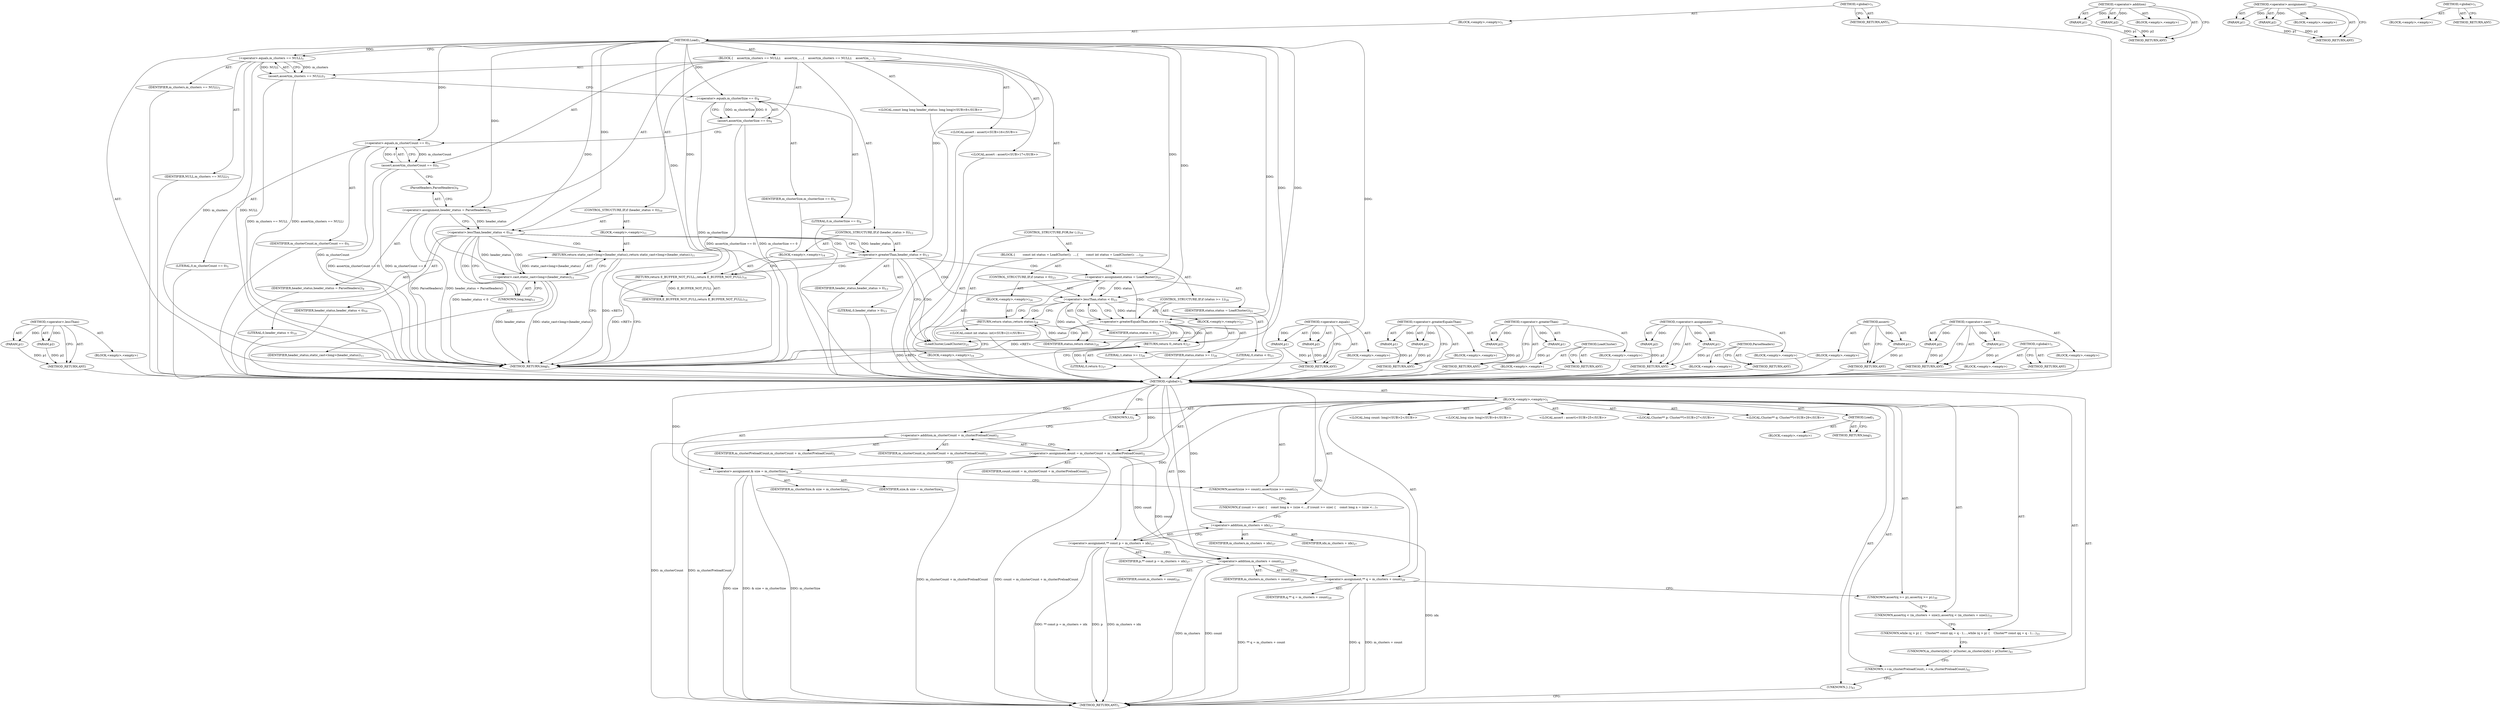 digraph "&lt;global&gt;" {
vulnerable_105 [label=<(METHOD,&lt;operator&gt;.lessThan)>];
vulnerable_106 [label=<(PARAM,p1)>];
vulnerable_107 [label=<(PARAM,p2)>];
vulnerable_108 [label=<(BLOCK,&lt;empty&gt;,&lt;empty&gt;)>];
vulnerable_109 [label=<(METHOD_RETURN,ANY)>];
vulnerable_6 [label=<(METHOD,&lt;global&gt;)<SUB>1</SUB>>];
vulnerable_7 [label=<(BLOCK,&lt;empty&gt;,&lt;empty&gt;)<SUB>1</SUB>>];
vulnerable_8 [label=<(METHOD,Load)<SUB>1</SUB>>];
vulnerable_9 [label=<(BLOCK,{
    assert(m_clusters == NULL);
    assert(m_...,{
    assert(m_clusters == NULL);
    assert(m_...)<SUB>2</SUB>>];
vulnerable_10 [label=<(assert,assert(m_clusters == NULL))<SUB>3</SUB>>];
vulnerable_11 [label=<(&lt;operator&gt;.equals,m_clusters == NULL)<SUB>3</SUB>>];
vulnerable_12 [label=<(IDENTIFIER,m_clusters,m_clusters == NULL)<SUB>3</SUB>>];
vulnerable_13 [label=<(IDENTIFIER,NULL,m_clusters == NULL)<SUB>3</SUB>>];
vulnerable_14 [label=<(assert,assert(m_clusterSize == 0))<SUB>4</SUB>>];
vulnerable_15 [label=<(&lt;operator&gt;.equals,m_clusterSize == 0)<SUB>4</SUB>>];
vulnerable_16 [label=<(IDENTIFIER,m_clusterSize,m_clusterSize == 0)<SUB>4</SUB>>];
vulnerable_17 [label=<(LITERAL,0,m_clusterSize == 0)<SUB>4</SUB>>];
vulnerable_18 [label=<(assert,assert(m_clusterCount == 0))<SUB>5</SUB>>];
vulnerable_19 [label=<(&lt;operator&gt;.equals,m_clusterCount == 0)<SUB>5</SUB>>];
vulnerable_20 [label=<(IDENTIFIER,m_clusterCount,m_clusterCount == 0)<SUB>5</SUB>>];
vulnerable_21 [label=<(LITERAL,0,m_clusterCount == 0)<SUB>5</SUB>>];
vulnerable_22 [label="<(LOCAL,const long long header_status: long long)<SUB>8</SUB>>"];
vulnerable_23 [label=<(&lt;operator&gt;.assignment,header_status = ParseHeaders())<SUB>8</SUB>>];
vulnerable_24 [label=<(IDENTIFIER,header_status,header_status = ParseHeaders())<SUB>8</SUB>>];
vulnerable_25 [label=<(ParseHeaders,ParseHeaders())<SUB>8</SUB>>];
vulnerable_26 [label=<(CONTROL_STRUCTURE,IF,if (header_status &lt; 0))<SUB>10</SUB>>];
vulnerable_27 [label=<(&lt;operator&gt;.lessThan,header_status &lt; 0)<SUB>10</SUB>>];
vulnerable_28 [label=<(IDENTIFIER,header_status,header_status &lt; 0)<SUB>10</SUB>>];
vulnerable_29 [label=<(LITERAL,0,header_status &lt; 0)<SUB>10</SUB>>];
vulnerable_30 [label=<(BLOCK,&lt;empty&gt;,&lt;empty&gt;)<SUB>11</SUB>>];
vulnerable_31 [label=<(RETURN,return static_cast&lt;long&gt;(header_status);,return static_cast&lt;long&gt;(header_status);)<SUB>11</SUB>>];
vulnerable_32 [label=<(&lt;operator&gt;.cast,static_cast&lt;long&gt;(header_status))<SUB>11</SUB>>];
vulnerable_33 [label=<(UNKNOWN,long,long)<SUB>11</SUB>>];
vulnerable_34 [label=<(IDENTIFIER,header_status,static_cast&lt;long&gt;(header_status))<SUB>11</SUB>>];
vulnerable_35 [label=<(CONTROL_STRUCTURE,IF,if (header_status &gt; 0))<SUB>13</SUB>>];
vulnerable_36 [label=<(&lt;operator&gt;.greaterThan,header_status &gt; 0)<SUB>13</SUB>>];
vulnerable_37 [label=<(IDENTIFIER,header_status,header_status &gt; 0)<SUB>13</SUB>>];
vulnerable_38 [label=<(LITERAL,0,header_status &gt; 0)<SUB>13</SUB>>];
vulnerable_39 [label=<(BLOCK,&lt;empty&gt;,&lt;empty&gt;)<SUB>14</SUB>>];
vulnerable_40 [label=<(RETURN,return E_BUFFER_NOT_FULL;,return E_BUFFER_NOT_FULL;)<SUB>14</SUB>>];
vulnerable_41 [label=<(IDENTIFIER,E_BUFFER_NOT_FULL,return E_BUFFER_NOT_FULL;)<SUB>14</SUB>>];
vulnerable_42 [label="<(LOCAL,assert : assert)<SUB>16</SUB>>"];
vulnerable_43 [label="<(LOCAL,assert : assert)<SUB>17</SUB>>"];
vulnerable_44 [label=<(CONTROL_STRUCTURE,FOR,for (;;))<SUB>19</SUB>>];
vulnerable_45 [label=<(BLOCK,&lt;empty&gt;,&lt;empty&gt;)<SUB>19</SUB>>];
vulnerable_46 [label=<(BLOCK,{
        const int status = LoadCluster();
 
 ...,{
        const int status = LoadCluster();
 
 ...)<SUB>20</SUB>>];
vulnerable_47 [label="<(LOCAL,const int status: int)<SUB>21</SUB>>"];
vulnerable_48 [label=<(&lt;operator&gt;.assignment,status = LoadCluster())<SUB>21</SUB>>];
vulnerable_49 [label=<(IDENTIFIER,status,status = LoadCluster())<SUB>21</SUB>>];
vulnerable_50 [label=<(LoadCluster,LoadCluster())<SUB>21</SUB>>];
vulnerable_51 [label=<(CONTROL_STRUCTURE,IF,if (status &lt; 0))<SUB>23</SUB>>];
vulnerable_52 [label=<(&lt;operator&gt;.lessThan,status &lt; 0)<SUB>23</SUB>>];
vulnerable_53 [label=<(IDENTIFIER,status,status &lt; 0)<SUB>23</SUB>>];
vulnerable_54 [label=<(LITERAL,0,status &lt; 0)<SUB>23</SUB>>];
vulnerable_55 [label=<(BLOCK,&lt;empty&gt;,&lt;empty&gt;)<SUB>24</SUB>>];
vulnerable_56 [label=<(RETURN,return status;,return status;)<SUB>24</SUB>>];
vulnerable_57 [label=<(IDENTIFIER,status,return status;)<SUB>24</SUB>>];
vulnerable_58 [label=<(CONTROL_STRUCTURE,IF,if (status &gt;= 1))<SUB>26</SUB>>];
vulnerable_59 [label=<(&lt;operator&gt;.greaterEqualsThan,status &gt;= 1)<SUB>26</SUB>>];
vulnerable_60 [label=<(IDENTIFIER,status,status &gt;= 1)<SUB>26</SUB>>];
vulnerable_61 [label=<(LITERAL,1,status &gt;= 1)<SUB>26</SUB>>];
vulnerable_62 [label=<(BLOCK,&lt;empty&gt;,&lt;empty&gt;)<SUB>27</SUB>>];
vulnerable_63 [label=<(RETURN,return 0;,return 0;)<SUB>27</SUB>>];
vulnerable_64 [label=<(LITERAL,0,return 0;)<SUB>27</SUB>>];
vulnerable_65 [label=<(METHOD_RETURN,long)<SUB>1</SUB>>];
vulnerable_67 [label=<(METHOD_RETURN,ANY)<SUB>1</SUB>>];
vulnerable_92 [label=<(METHOD,&lt;operator&gt;.equals)>];
vulnerable_93 [label=<(PARAM,p1)>];
vulnerable_94 [label=<(PARAM,p2)>];
vulnerable_95 [label=<(BLOCK,&lt;empty&gt;,&lt;empty&gt;)>];
vulnerable_96 [label=<(METHOD_RETURN,ANY)>];
vulnerable_123 [label=<(METHOD,&lt;operator&gt;.greaterEqualsThan)>];
vulnerable_124 [label=<(PARAM,p1)>];
vulnerable_125 [label=<(PARAM,p2)>];
vulnerable_126 [label=<(BLOCK,&lt;empty&gt;,&lt;empty&gt;)>];
vulnerable_127 [label=<(METHOD_RETURN,ANY)>];
vulnerable_120 [label=<(METHOD,LoadCluster)>];
vulnerable_121 [label=<(BLOCK,&lt;empty&gt;,&lt;empty&gt;)>];
vulnerable_122 [label=<(METHOD_RETURN,ANY)>];
vulnerable_115 [label=<(METHOD,&lt;operator&gt;.greaterThan)>];
vulnerable_116 [label=<(PARAM,p1)>];
vulnerable_117 [label=<(PARAM,p2)>];
vulnerable_118 [label=<(BLOCK,&lt;empty&gt;,&lt;empty&gt;)>];
vulnerable_119 [label=<(METHOD_RETURN,ANY)>];
vulnerable_102 [label=<(METHOD,ParseHeaders)>];
vulnerable_103 [label=<(BLOCK,&lt;empty&gt;,&lt;empty&gt;)>];
vulnerable_104 [label=<(METHOD_RETURN,ANY)>];
vulnerable_97 [label=<(METHOD,&lt;operator&gt;.assignment)>];
vulnerable_98 [label=<(PARAM,p1)>];
vulnerable_99 [label=<(PARAM,p2)>];
vulnerable_100 [label=<(BLOCK,&lt;empty&gt;,&lt;empty&gt;)>];
vulnerable_101 [label=<(METHOD_RETURN,ANY)>];
vulnerable_88 [label=<(METHOD,assert)>];
vulnerable_89 [label=<(PARAM,p1)>];
vulnerable_90 [label=<(BLOCK,&lt;empty&gt;,&lt;empty&gt;)>];
vulnerable_91 [label=<(METHOD_RETURN,ANY)>];
vulnerable_82 [label=<(METHOD,&lt;global&gt;)<SUB>1</SUB>>];
vulnerable_83 [label=<(BLOCK,&lt;empty&gt;,&lt;empty&gt;)>];
vulnerable_84 [label=<(METHOD_RETURN,ANY)>];
vulnerable_110 [label=<(METHOD,&lt;operator&gt;.cast)>];
vulnerable_111 [label=<(PARAM,p1)>];
vulnerable_112 [label=<(PARAM,p2)>];
vulnerable_113 [label=<(BLOCK,&lt;empty&gt;,&lt;empty&gt;)>];
vulnerable_114 [label=<(METHOD_RETURN,ANY)>];
fixed_6 [label=<(METHOD,&lt;global&gt;)<SUB>1</SUB>>];
fixed_7 [label=<(BLOCK,&lt;empty&gt;,&lt;empty&gt;)<SUB>1</SUB>>];
fixed_8 [label=<(METHOD,Load)<SUB>1</SUB>>];
fixed_9 [label=<(BLOCK,&lt;empty&gt;,&lt;empty&gt;)>];
fixed_10 [label=<(METHOD_RETURN,long)<SUB>1</SUB>>];
fixed_12 [label=<(UNKNOWN,t,t)<SUB>2</SUB>>];
fixed_13 [label="<(LOCAL,long count: long)<SUB>2</SUB>>"];
fixed_14 [label=<(&lt;operator&gt;.assignment,count = m_clusterCount + m_clusterPreloadCount)<SUB>2</SUB>>];
fixed_15 [label=<(IDENTIFIER,count,count = m_clusterCount + m_clusterPreloadCount)<SUB>2</SUB>>];
fixed_16 [label=<(&lt;operator&gt;.addition,m_clusterCount + m_clusterPreloadCount)<SUB>2</SUB>>];
fixed_17 [label=<(IDENTIFIER,m_clusterCount,m_clusterCount + m_clusterPreloadCount)<SUB>2</SUB>>];
fixed_18 [label=<(IDENTIFIER,m_clusterPreloadCount,m_clusterCount + m_clusterPreloadCount)<SUB>2</SUB>>];
fixed_19 [label="<(LOCAL,long size: long)<SUB>4</SUB>>"];
fixed_20 [label=<(&lt;operator&gt;.assignment,&amp; size = m_clusterSize)<SUB>4</SUB>>];
fixed_21 [label=<(IDENTIFIER,size,&amp; size = m_clusterSize)<SUB>4</SUB>>];
fixed_22 [label=<(IDENTIFIER,m_clusterSize,&amp; size = m_clusterSize)<SUB>4</SUB>>];
fixed_23 [label=<(UNKNOWN,assert(size &gt;= count);,assert(size &gt;= count);)<SUB>5</SUB>>];
fixed_24 [label=<(UNKNOWN,if (count &gt;= size) {
    const long n = (size &lt;...,if (count &gt;= size) {
    const long n = (size &lt;...)<SUB>7</SUB>>];
fixed_25 [label="<(LOCAL,assert : assert)<SUB>25</SUB>>"];
fixed_26 [label="<(LOCAL,Cluster** p: Cluster**)<SUB>27</SUB>>"];
fixed_27 [label=<(&lt;operator&gt;.assignment,** const p = m_clusters + idx)<SUB>27</SUB>>];
fixed_28 [label=<(IDENTIFIER,p,** const p = m_clusters + idx)<SUB>27</SUB>>];
fixed_29 [label=<(&lt;operator&gt;.addition,m_clusters + idx)<SUB>27</SUB>>];
fixed_30 [label=<(IDENTIFIER,m_clusters,m_clusters + idx)<SUB>27</SUB>>];
fixed_31 [label=<(IDENTIFIER,idx,m_clusters + idx)<SUB>27</SUB>>];
fixed_32 [label="<(LOCAL,Cluster** q: Cluster**)<SUB>29</SUB>>"];
fixed_33 [label=<(&lt;operator&gt;.assignment,** q = m_clusters + count)<SUB>29</SUB>>];
fixed_34 [label=<(IDENTIFIER,q,** q = m_clusters + count)<SUB>29</SUB>>];
fixed_35 [label=<(&lt;operator&gt;.addition,m_clusters + count)<SUB>29</SUB>>];
fixed_36 [label=<(IDENTIFIER,m_clusters,m_clusters + count)<SUB>29</SUB>>];
fixed_37 [label=<(IDENTIFIER,count,m_clusters + count)<SUB>29</SUB>>];
fixed_38 [label=<(UNKNOWN,assert(q &gt;= p);,assert(q &gt;= p);)<SUB>30</SUB>>];
fixed_39 [label=<(UNKNOWN,assert(q &lt; (m_clusters + size));,assert(q &lt; (m_clusters + size));)<SUB>31</SUB>>];
fixed_40 [label=<(UNKNOWN,while (q &gt; p) {
    Cluster** const qq = q - 1;...,while (q &gt; p) {
    Cluster** const qq = q - 1;...)<SUB>33</SUB>>];
fixed_41 [label=<(UNKNOWN,m_clusters[idx] = pCluster;,m_clusters[idx] = pCluster;)<SUB>41</SUB>>];
fixed_42 [label=<(UNKNOWN,++m_clusterPreloadCount;,++m_clusterPreloadCount;)<SUB>42</SUB>>];
fixed_43 [label=<(UNKNOWN,},})<SUB>43</SUB>>];
fixed_44 [label=<(METHOD_RETURN,ANY)<SUB>1</SUB>>];
fixed_66 [label=<(METHOD,&lt;operator&gt;.addition)>];
fixed_67 [label=<(PARAM,p1)>];
fixed_68 [label=<(PARAM,p2)>];
fixed_69 [label=<(BLOCK,&lt;empty&gt;,&lt;empty&gt;)>];
fixed_70 [label=<(METHOD_RETURN,ANY)>];
fixed_61 [label=<(METHOD,&lt;operator&gt;.assignment)>];
fixed_62 [label=<(PARAM,p1)>];
fixed_63 [label=<(PARAM,p2)>];
fixed_64 [label=<(BLOCK,&lt;empty&gt;,&lt;empty&gt;)>];
fixed_65 [label=<(METHOD_RETURN,ANY)>];
fixed_55 [label=<(METHOD,&lt;global&gt;)<SUB>1</SUB>>];
fixed_56 [label=<(BLOCK,&lt;empty&gt;,&lt;empty&gt;)>];
fixed_57 [label=<(METHOD_RETURN,ANY)>];
vulnerable_105 -> vulnerable_106  [key=0, label="AST: "];
vulnerable_105 -> vulnerable_106  [key=1, label="DDG: "];
vulnerable_105 -> vulnerable_108  [key=0, label="AST: "];
vulnerable_105 -> vulnerable_107  [key=0, label="AST: "];
vulnerable_105 -> vulnerable_107  [key=1, label="DDG: "];
vulnerable_105 -> vulnerable_109  [key=0, label="AST: "];
vulnerable_105 -> vulnerable_109  [key=1, label="CFG: "];
vulnerable_106 -> vulnerable_109  [key=0, label="DDG: p1"];
vulnerable_107 -> vulnerable_109  [key=0, label="DDG: p2"];
vulnerable_108 -> fixed_6  [key=0];
vulnerable_109 -> fixed_6  [key=0];
vulnerable_6 -> vulnerable_7  [key=0, label="AST: "];
vulnerable_6 -> vulnerable_67  [key=0, label="AST: "];
vulnerable_6 -> vulnerable_67  [key=1, label="CFG: "];
vulnerable_7 -> vulnerable_8  [key=0, label="AST: "];
vulnerable_8 -> vulnerable_9  [key=0, label="AST: "];
vulnerable_8 -> vulnerable_65  [key=0, label="AST: "];
vulnerable_8 -> vulnerable_11  [key=0, label="CFG: "];
vulnerable_8 -> vulnerable_11  [key=1, label="DDG: "];
vulnerable_8 -> vulnerable_23  [key=0, label="DDG: "];
vulnerable_8 -> vulnerable_15  [key=0, label="DDG: "];
vulnerable_8 -> vulnerable_19  [key=0, label="DDG: "];
vulnerable_8 -> vulnerable_27  [key=0, label="DDG: "];
vulnerable_8 -> vulnerable_36  [key=0, label="DDG: "];
vulnerable_8 -> vulnerable_40  [key=0, label="DDG: "];
vulnerable_8 -> vulnerable_48  [key=0, label="DDG: "];
vulnerable_8 -> vulnerable_32  [key=0, label="DDG: "];
vulnerable_8 -> vulnerable_41  [key=0, label="DDG: "];
vulnerable_8 -> vulnerable_52  [key=0, label="DDG: "];
vulnerable_8 -> vulnerable_59  [key=0, label="DDG: "];
vulnerable_8 -> vulnerable_63  [key=0, label="DDG: "];
vulnerable_8 -> vulnerable_57  [key=0, label="DDG: "];
vulnerable_8 -> vulnerable_64  [key=0, label="DDG: "];
vulnerable_9 -> vulnerable_10  [key=0, label="AST: "];
vulnerable_9 -> vulnerable_14  [key=0, label="AST: "];
vulnerable_9 -> vulnerable_18  [key=0, label="AST: "];
vulnerable_9 -> vulnerable_22  [key=0, label="AST: "];
vulnerable_9 -> vulnerable_23  [key=0, label="AST: "];
vulnerable_9 -> vulnerable_26  [key=0, label="AST: "];
vulnerable_9 -> vulnerable_35  [key=0, label="AST: "];
vulnerable_9 -> vulnerable_42  [key=0, label="AST: "];
vulnerable_9 -> vulnerable_43  [key=0, label="AST: "];
vulnerable_9 -> vulnerable_44  [key=0, label="AST: "];
vulnerable_10 -> vulnerable_11  [key=0, label="AST: "];
vulnerable_10 -> vulnerable_15  [key=0, label="CFG: "];
vulnerable_10 -> vulnerable_65  [key=0, label="DDG: m_clusters == NULL"];
vulnerable_10 -> vulnerable_65  [key=1, label="DDG: assert(m_clusters == NULL)"];
vulnerable_11 -> vulnerable_12  [key=0, label="AST: "];
vulnerable_11 -> vulnerable_13  [key=0, label="AST: "];
vulnerable_11 -> vulnerable_10  [key=0, label="CFG: "];
vulnerable_11 -> vulnerable_10  [key=1, label="DDG: m_clusters"];
vulnerable_11 -> vulnerable_10  [key=2, label="DDG: NULL"];
vulnerable_11 -> vulnerable_65  [key=0, label="DDG: m_clusters"];
vulnerable_11 -> vulnerable_65  [key=1, label="DDG: NULL"];
vulnerable_12 -> fixed_6  [key=0];
vulnerable_13 -> fixed_6  [key=0];
vulnerable_14 -> vulnerable_15  [key=0, label="AST: "];
vulnerable_14 -> vulnerable_19  [key=0, label="CFG: "];
vulnerable_14 -> vulnerable_65  [key=0, label="DDG: m_clusterSize == 0"];
vulnerable_14 -> vulnerable_65  [key=1, label="DDG: assert(m_clusterSize == 0)"];
vulnerable_15 -> vulnerable_16  [key=0, label="AST: "];
vulnerable_15 -> vulnerable_17  [key=0, label="AST: "];
vulnerable_15 -> vulnerable_14  [key=0, label="CFG: "];
vulnerable_15 -> vulnerable_14  [key=1, label="DDG: m_clusterSize"];
vulnerable_15 -> vulnerable_14  [key=2, label="DDG: 0"];
vulnerable_15 -> vulnerable_65  [key=0, label="DDG: m_clusterSize"];
vulnerable_16 -> fixed_6  [key=0];
vulnerable_17 -> fixed_6  [key=0];
vulnerable_18 -> vulnerable_19  [key=0, label="AST: "];
vulnerable_18 -> vulnerable_25  [key=0, label="CFG: "];
vulnerable_18 -> vulnerable_65  [key=0, label="DDG: m_clusterCount == 0"];
vulnerable_18 -> vulnerable_65  [key=1, label="DDG: assert(m_clusterCount == 0)"];
vulnerable_19 -> vulnerable_20  [key=0, label="AST: "];
vulnerable_19 -> vulnerable_21  [key=0, label="AST: "];
vulnerable_19 -> vulnerable_18  [key=0, label="CFG: "];
vulnerable_19 -> vulnerable_18  [key=1, label="DDG: m_clusterCount"];
vulnerable_19 -> vulnerable_18  [key=2, label="DDG: 0"];
vulnerable_19 -> vulnerable_65  [key=0, label="DDG: m_clusterCount"];
vulnerable_20 -> fixed_6  [key=0];
vulnerable_21 -> fixed_6  [key=0];
vulnerable_22 -> fixed_6  [key=0];
vulnerable_23 -> vulnerable_24  [key=0, label="AST: "];
vulnerable_23 -> vulnerable_25  [key=0, label="AST: "];
vulnerable_23 -> vulnerable_27  [key=0, label="CFG: "];
vulnerable_23 -> vulnerable_27  [key=1, label="DDG: header_status"];
vulnerable_23 -> vulnerable_65  [key=0, label="DDG: ParseHeaders()"];
vulnerable_23 -> vulnerable_65  [key=1, label="DDG: header_status = ParseHeaders()"];
vulnerable_24 -> fixed_6  [key=0];
vulnerable_25 -> vulnerable_23  [key=0, label="CFG: "];
vulnerable_26 -> vulnerable_27  [key=0, label="AST: "];
vulnerable_26 -> vulnerable_30  [key=0, label="AST: "];
vulnerable_27 -> vulnerable_28  [key=0, label="AST: "];
vulnerable_27 -> vulnerable_29  [key=0, label="AST: "];
vulnerable_27 -> vulnerable_33  [key=0, label="CFG: "];
vulnerable_27 -> vulnerable_33  [key=1, label="CDG: "];
vulnerable_27 -> vulnerable_36  [key=0, label="CFG: "];
vulnerable_27 -> vulnerable_36  [key=1, label="DDG: header_status"];
vulnerable_27 -> vulnerable_36  [key=2, label="CDG: "];
vulnerable_27 -> vulnerable_65  [key=0, label="DDG: header_status &lt; 0"];
vulnerable_27 -> vulnerable_32  [key=0, label="DDG: header_status"];
vulnerable_27 -> vulnerable_32  [key=1, label="CDG: "];
vulnerable_27 -> vulnerable_31  [key=0, label="CDG: "];
vulnerable_28 -> fixed_6  [key=0];
vulnerable_29 -> fixed_6  [key=0];
vulnerable_30 -> vulnerable_31  [key=0, label="AST: "];
vulnerable_31 -> vulnerable_32  [key=0, label="AST: "];
vulnerable_31 -> vulnerable_65  [key=0, label="CFG: "];
vulnerable_31 -> vulnerable_65  [key=1, label="DDG: &lt;RET&gt;"];
vulnerable_32 -> vulnerable_33  [key=0, label="AST: "];
vulnerable_32 -> vulnerable_34  [key=0, label="AST: "];
vulnerable_32 -> vulnerable_31  [key=0, label="CFG: "];
vulnerable_32 -> vulnerable_31  [key=1, label="DDG: static_cast&lt;long&gt;(header_status)"];
vulnerable_32 -> vulnerable_65  [key=0, label="DDG: header_status"];
vulnerable_32 -> vulnerable_65  [key=1, label="DDG: static_cast&lt;long&gt;(header_status)"];
vulnerable_33 -> vulnerable_32  [key=0, label="CFG: "];
vulnerable_34 -> fixed_6  [key=0];
vulnerable_35 -> vulnerable_36  [key=0, label="AST: "];
vulnerable_35 -> vulnerable_39  [key=0, label="AST: "];
vulnerable_36 -> vulnerable_37  [key=0, label="AST: "];
vulnerable_36 -> vulnerable_38  [key=0, label="AST: "];
vulnerable_36 -> vulnerable_40  [key=0, label="CFG: "];
vulnerable_36 -> vulnerable_40  [key=1, label="CDG: "];
vulnerable_36 -> vulnerable_50  [key=0, label="CFG: "];
vulnerable_36 -> vulnerable_50  [key=1, label="CDG: "];
vulnerable_36 -> vulnerable_48  [key=0, label="CDG: "];
vulnerable_36 -> vulnerable_52  [key=0, label="CDG: "];
vulnerable_37 -> fixed_6  [key=0];
vulnerable_38 -> fixed_6  [key=0];
vulnerable_39 -> vulnerable_40  [key=0, label="AST: "];
vulnerable_40 -> vulnerable_41  [key=0, label="AST: "];
vulnerable_40 -> vulnerable_65  [key=0, label="CFG: "];
vulnerable_40 -> vulnerable_65  [key=1, label="DDG: &lt;RET&gt;"];
vulnerable_41 -> vulnerable_40  [key=0, label="DDG: E_BUFFER_NOT_FULL"];
vulnerable_42 -> fixed_6  [key=0];
vulnerable_43 -> fixed_6  [key=0];
vulnerable_44 -> vulnerable_45  [key=0, label="AST: "];
vulnerable_44 -> vulnerable_46  [key=0, label="AST: "];
vulnerable_45 -> fixed_6  [key=0];
vulnerable_46 -> vulnerable_47  [key=0, label="AST: "];
vulnerable_46 -> vulnerable_48  [key=0, label="AST: "];
vulnerable_46 -> vulnerable_51  [key=0, label="AST: "];
vulnerable_46 -> vulnerable_58  [key=0, label="AST: "];
vulnerable_47 -> fixed_6  [key=0];
vulnerable_48 -> vulnerable_49  [key=0, label="AST: "];
vulnerable_48 -> vulnerable_50  [key=0, label="AST: "];
vulnerable_48 -> vulnerable_52  [key=0, label="CFG: "];
vulnerable_48 -> vulnerable_52  [key=1, label="DDG: status"];
vulnerable_49 -> fixed_6  [key=0];
vulnerable_50 -> vulnerable_48  [key=0, label="CFG: "];
vulnerable_51 -> vulnerable_52  [key=0, label="AST: "];
vulnerable_51 -> vulnerable_55  [key=0, label="AST: "];
vulnerable_52 -> vulnerable_53  [key=0, label="AST: "];
vulnerable_52 -> vulnerable_54  [key=0, label="AST: "];
vulnerable_52 -> vulnerable_56  [key=0, label="CFG: "];
vulnerable_52 -> vulnerable_56  [key=1, label="CDG: "];
vulnerable_52 -> vulnerable_59  [key=0, label="CFG: "];
vulnerable_52 -> vulnerable_59  [key=1, label="DDG: status"];
vulnerable_52 -> vulnerable_59  [key=2, label="CDG: "];
vulnerable_52 -> vulnerable_57  [key=0, label="DDG: status"];
vulnerable_53 -> fixed_6  [key=0];
vulnerable_54 -> fixed_6  [key=0];
vulnerable_55 -> vulnerable_56  [key=0, label="AST: "];
vulnerable_56 -> vulnerable_57  [key=0, label="AST: "];
vulnerable_56 -> vulnerable_65  [key=0, label="CFG: "];
vulnerable_56 -> vulnerable_65  [key=1, label="DDG: &lt;RET&gt;"];
vulnerable_57 -> vulnerable_56  [key=0, label="DDG: status"];
vulnerable_58 -> vulnerable_59  [key=0, label="AST: "];
vulnerable_58 -> vulnerable_62  [key=0, label="AST: "];
vulnerable_59 -> vulnerable_60  [key=0, label="AST: "];
vulnerable_59 -> vulnerable_61  [key=0, label="AST: "];
vulnerable_59 -> vulnerable_50  [key=0, label="CFG: "];
vulnerable_59 -> vulnerable_50  [key=1, label="CDG: "];
vulnerable_59 -> vulnerable_63  [key=0, label="CFG: "];
vulnerable_59 -> vulnerable_63  [key=1, label="CDG: "];
vulnerable_59 -> vulnerable_48  [key=0, label="CDG: "];
vulnerable_59 -> vulnerable_52  [key=0, label="CDG: "];
vulnerable_60 -> fixed_6  [key=0];
vulnerable_61 -> fixed_6  [key=0];
vulnerable_62 -> vulnerable_63  [key=0, label="AST: "];
vulnerable_63 -> vulnerable_64  [key=0, label="AST: "];
vulnerable_63 -> vulnerable_65  [key=0, label="CFG: "];
vulnerable_63 -> vulnerable_65  [key=1, label="DDG: &lt;RET&gt;"];
vulnerable_64 -> vulnerable_63  [key=0, label="DDG: 0"];
vulnerable_65 -> fixed_6  [key=0];
vulnerable_67 -> fixed_6  [key=0];
vulnerable_92 -> vulnerable_93  [key=0, label="AST: "];
vulnerable_92 -> vulnerable_93  [key=1, label="DDG: "];
vulnerable_92 -> vulnerable_95  [key=0, label="AST: "];
vulnerable_92 -> vulnerable_94  [key=0, label="AST: "];
vulnerable_92 -> vulnerable_94  [key=1, label="DDG: "];
vulnerable_92 -> vulnerable_96  [key=0, label="AST: "];
vulnerable_92 -> vulnerable_96  [key=1, label="CFG: "];
vulnerable_93 -> vulnerable_96  [key=0, label="DDG: p1"];
vulnerable_94 -> vulnerable_96  [key=0, label="DDG: p2"];
vulnerable_95 -> fixed_6  [key=0];
vulnerable_96 -> fixed_6  [key=0];
vulnerable_123 -> vulnerable_124  [key=0, label="AST: "];
vulnerable_123 -> vulnerable_124  [key=1, label="DDG: "];
vulnerable_123 -> vulnerable_126  [key=0, label="AST: "];
vulnerable_123 -> vulnerable_125  [key=0, label="AST: "];
vulnerable_123 -> vulnerable_125  [key=1, label="DDG: "];
vulnerable_123 -> vulnerable_127  [key=0, label="AST: "];
vulnerable_123 -> vulnerable_127  [key=1, label="CFG: "];
vulnerable_124 -> vulnerable_127  [key=0, label="DDG: p1"];
vulnerable_125 -> vulnerable_127  [key=0, label="DDG: p2"];
vulnerable_126 -> fixed_6  [key=0];
vulnerable_127 -> fixed_6  [key=0];
vulnerable_120 -> vulnerable_121  [key=0, label="AST: "];
vulnerable_120 -> vulnerable_122  [key=0, label="AST: "];
vulnerable_120 -> vulnerable_122  [key=1, label="CFG: "];
vulnerable_121 -> fixed_6  [key=0];
vulnerable_122 -> fixed_6  [key=0];
vulnerable_115 -> vulnerable_116  [key=0, label="AST: "];
vulnerable_115 -> vulnerable_116  [key=1, label="DDG: "];
vulnerable_115 -> vulnerable_118  [key=0, label="AST: "];
vulnerable_115 -> vulnerable_117  [key=0, label="AST: "];
vulnerable_115 -> vulnerable_117  [key=1, label="DDG: "];
vulnerable_115 -> vulnerable_119  [key=0, label="AST: "];
vulnerable_115 -> vulnerable_119  [key=1, label="CFG: "];
vulnerable_116 -> vulnerable_119  [key=0, label="DDG: p1"];
vulnerable_117 -> vulnerable_119  [key=0, label="DDG: p2"];
vulnerable_118 -> fixed_6  [key=0];
vulnerable_119 -> fixed_6  [key=0];
vulnerable_102 -> vulnerable_103  [key=0, label="AST: "];
vulnerable_102 -> vulnerable_104  [key=0, label="AST: "];
vulnerable_102 -> vulnerable_104  [key=1, label="CFG: "];
vulnerable_103 -> fixed_6  [key=0];
vulnerable_104 -> fixed_6  [key=0];
vulnerable_97 -> vulnerable_98  [key=0, label="AST: "];
vulnerable_97 -> vulnerable_98  [key=1, label="DDG: "];
vulnerable_97 -> vulnerable_100  [key=0, label="AST: "];
vulnerable_97 -> vulnerable_99  [key=0, label="AST: "];
vulnerable_97 -> vulnerable_99  [key=1, label="DDG: "];
vulnerable_97 -> vulnerable_101  [key=0, label="AST: "];
vulnerable_97 -> vulnerable_101  [key=1, label="CFG: "];
vulnerable_98 -> vulnerable_101  [key=0, label="DDG: p1"];
vulnerable_99 -> vulnerable_101  [key=0, label="DDG: p2"];
vulnerable_100 -> fixed_6  [key=0];
vulnerable_101 -> fixed_6  [key=0];
vulnerable_88 -> vulnerable_89  [key=0, label="AST: "];
vulnerable_88 -> vulnerable_89  [key=1, label="DDG: "];
vulnerable_88 -> vulnerable_90  [key=0, label="AST: "];
vulnerable_88 -> vulnerable_91  [key=0, label="AST: "];
vulnerable_88 -> vulnerable_91  [key=1, label="CFG: "];
vulnerable_89 -> vulnerable_91  [key=0, label="DDG: p1"];
vulnerable_90 -> fixed_6  [key=0];
vulnerable_91 -> fixed_6  [key=0];
vulnerable_82 -> vulnerable_83  [key=0, label="AST: "];
vulnerable_82 -> vulnerable_84  [key=0, label="AST: "];
vulnerable_82 -> vulnerable_84  [key=1, label="CFG: "];
vulnerable_83 -> fixed_6  [key=0];
vulnerable_84 -> fixed_6  [key=0];
vulnerable_110 -> vulnerable_111  [key=0, label="AST: "];
vulnerable_110 -> vulnerable_111  [key=1, label="DDG: "];
vulnerable_110 -> vulnerable_113  [key=0, label="AST: "];
vulnerable_110 -> vulnerable_112  [key=0, label="AST: "];
vulnerable_110 -> vulnerable_112  [key=1, label="DDG: "];
vulnerable_110 -> vulnerable_114  [key=0, label="AST: "];
vulnerable_110 -> vulnerable_114  [key=1, label="CFG: "];
vulnerable_111 -> vulnerable_114  [key=0, label="DDG: p1"];
vulnerable_112 -> vulnerable_114  [key=0, label="DDG: p2"];
vulnerable_113 -> fixed_6  [key=0];
vulnerable_114 -> fixed_6  [key=0];
fixed_6 -> fixed_7  [key=0, label="AST: "];
fixed_6 -> fixed_44  [key=0, label="AST: "];
fixed_6 -> fixed_12  [key=0, label="CFG: "];
fixed_6 -> fixed_14  [key=0, label="DDG: "];
fixed_6 -> fixed_20  [key=0, label="DDG: "];
fixed_6 -> fixed_27  [key=0, label="DDG: "];
fixed_6 -> fixed_33  [key=0, label="DDG: "];
fixed_6 -> fixed_16  [key=0, label="DDG: "];
fixed_6 -> fixed_29  [key=0, label="DDG: "];
fixed_6 -> fixed_35  [key=0, label="DDG: "];
fixed_7 -> fixed_8  [key=0, label="AST: "];
fixed_7 -> fixed_12  [key=0, label="AST: "];
fixed_7 -> fixed_13  [key=0, label="AST: "];
fixed_7 -> fixed_14  [key=0, label="AST: "];
fixed_7 -> fixed_19  [key=0, label="AST: "];
fixed_7 -> fixed_20  [key=0, label="AST: "];
fixed_7 -> fixed_23  [key=0, label="AST: "];
fixed_7 -> fixed_24  [key=0, label="AST: "];
fixed_7 -> fixed_25  [key=0, label="AST: "];
fixed_7 -> fixed_26  [key=0, label="AST: "];
fixed_7 -> fixed_27  [key=0, label="AST: "];
fixed_7 -> fixed_32  [key=0, label="AST: "];
fixed_7 -> fixed_33  [key=0, label="AST: "];
fixed_7 -> fixed_38  [key=0, label="AST: "];
fixed_7 -> fixed_39  [key=0, label="AST: "];
fixed_7 -> fixed_40  [key=0, label="AST: "];
fixed_7 -> fixed_41  [key=0, label="AST: "];
fixed_7 -> fixed_42  [key=0, label="AST: "];
fixed_7 -> fixed_43  [key=0, label="AST: "];
fixed_8 -> fixed_9  [key=0, label="AST: "];
fixed_8 -> fixed_10  [key=0, label="AST: "];
fixed_8 -> fixed_10  [key=1, label="CFG: "];
fixed_12 -> fixed_16  [key=0, label="CFG: "];
fixed_14 -> fixed_15  [key=0, label="AST: "];
fixed_14 -> fixed_16  [key=0, label="AST: "];
fixed_14 -> fixed_20  [key=0, label="CFG: "];
fixed_14 -> fixed_44  [key=0, label="DDG: m_clusterCount + m_clusterPreloadCount"];
fixed_14 -> fixed_44  [key=1, label="DDG: count = m_clusterCount + m_clusterPreloadCount"];
fixed_14 -> fixed_33  [key=0, label="DDG: count"];
fixed_14 -> fixed_35  [key=0, label="DDG: count"];
fixed_16 -> fixed_17  [key=0, label="AST: "];
fixed_16 -> fixed_18  [key=0, label="AST: "];
fixed_16 -> fixed_14  [key=0, label="CFG: "];
fixed_16 -> fixed_44  [key=0, label="DDG: m_clusterCount"];
fixed_16 -> fixed_44  [key=1, label="DDG: m_clusterPreloadCount"];
fixed_20 -> fixed_21  [key=0, label="AST: "];
fixed_20 -> fixed_22  [key=0, label="AST: "];
fixed_20 -> fixed_23  [key=0, label="CFG: "];
fixed_20 -> fixed_44  [key=0, label="DDG: size"];
fixed_20 -> fixed_44  [key=1, label="DDG: &amp; size = m_clusterSize"];
fixed_20 -> fixed_44  [key=2, label="DDG: m_clusterSize"];
fixed_23 -> fixed_24  [key=0, label="CFG: "];
fixed_24 -> fixed_29  [key=0, label="CFG: "];
fixed_27 -> fixed_28  [key=0, label="AST: "];
fixed_27 -> fixed_29  [key=0, label="AST: "];
fixed_27 -> fixed_35  [key=0, label="CFG: "];
fixed_27 -> fixed_44  [key=0, label="DDG: p"];
fixed_27 -> fixed_44  [key=1, label="DDG: m_clusters + idx"];
fixed_27 -> fixed_44  [key=2, label="DDG: ** const p = m_clusters + idx"];
fixed_29 -> fixed_30  [key=0, label="AST: "];
fixed_29 -> fixed_31  [key=0, label="AST: "];
fixed_29 -> fixed_27  [key=0, label="CFG: "];
fixed_29 -> fixed_44  [key=0, label="DDG: idx"];
fixed_33 -> fixed_34  [key=0, label="AST: "];
fixed_33 -> fixed_35  [key=0, label="AST: "];
fixed_33 -> fixed_38  [key=0, label="CFG: "];
fixed_33 -> fixed_44  [key=0, label="DDG: q"];
fixed_33 -> fixed_44  [key=1, label="DDG: m_clusters + count"];
fixed_33 -> fixed_44  [key=2, label="DDG: ** q = m_clusters + count"];
fixed_35 -> fixed_36  [key=0, label="AST: "];
fixed_35 -> fixed_37  [key=0, label="AST: "];
fixed_35 -> fixed_33  [key=0, label="CFG: "];
fixed_35 -> fixed_44  [key=0, label="DDG: m_clusters"];
fixed_35 -> fixed_44  [key=1, label="DDG: count"];
fixed_38 -> fixed_39  [key=0, label="CFG: "];
fixed_39 -> fixed_40  [key=0, label="CFG: "];
fixed_40 -> fixed_41  [key=0, label="CFG: "];
fixed_41 -> fixed_42  [key=0, label="CFG: "];
fixed_42 -> fixed_43  [key=0, label="CFG: "];
fixed_43 -> fixed_44  [key=0, label="CFG: "];
fixed_66 -> fixed_67  [key=0, label="AST: "];
fixed_66 -> fixed_67  [key=1, label="DDG: "];
fixed_66 -> fixed_69  [key=0, label="AST: "];
fixed_66 -> fixed_68  [key=0, label="AST: "];
fixed_66 -> fixed_68  [key=1, label="DDG: "];
fixed_66 -> fixed_70  [key=0, label="AST: "];
fixed_66 -> fixed_70  [key=1, label="CFG: "];
fixed_67 -> fixed_70  [key=0, label="DDG: p1"];
fixed_68 -> fixed_70  [key=0, label="DDG: p2"];
fixed_61 -> fixed_62  [key=0, label="AST: "];
fixed_61 -> fixed_62  [key=1, label="DDG: "];
fixed_61 -> fixed_64  [key=0, label="AST: "];
fixed_61 -> fixed_63  [key=0, label="AST: "];
fixed_61 -> fixed_63  [key=1, label="DDG: "];
fixed_61 -> fixed_65  [key=0, label="AST: "];
fixed_61 -> fixed_65  [key=1, label="CFG: "];
fixed_62 -> fixed_65  [key=0, label="DDG: p1"];
fixed_63 -> fixed_65  [key=0, label="DDG: p2"];
fixed_55 -> fixed_56  [key=0, label="AST: "];
fixed_55 -> fixed_57  [key=0, label="AST: "];
fixed_55 -> fixed_57  [key=1, label="CFG: "];
}

